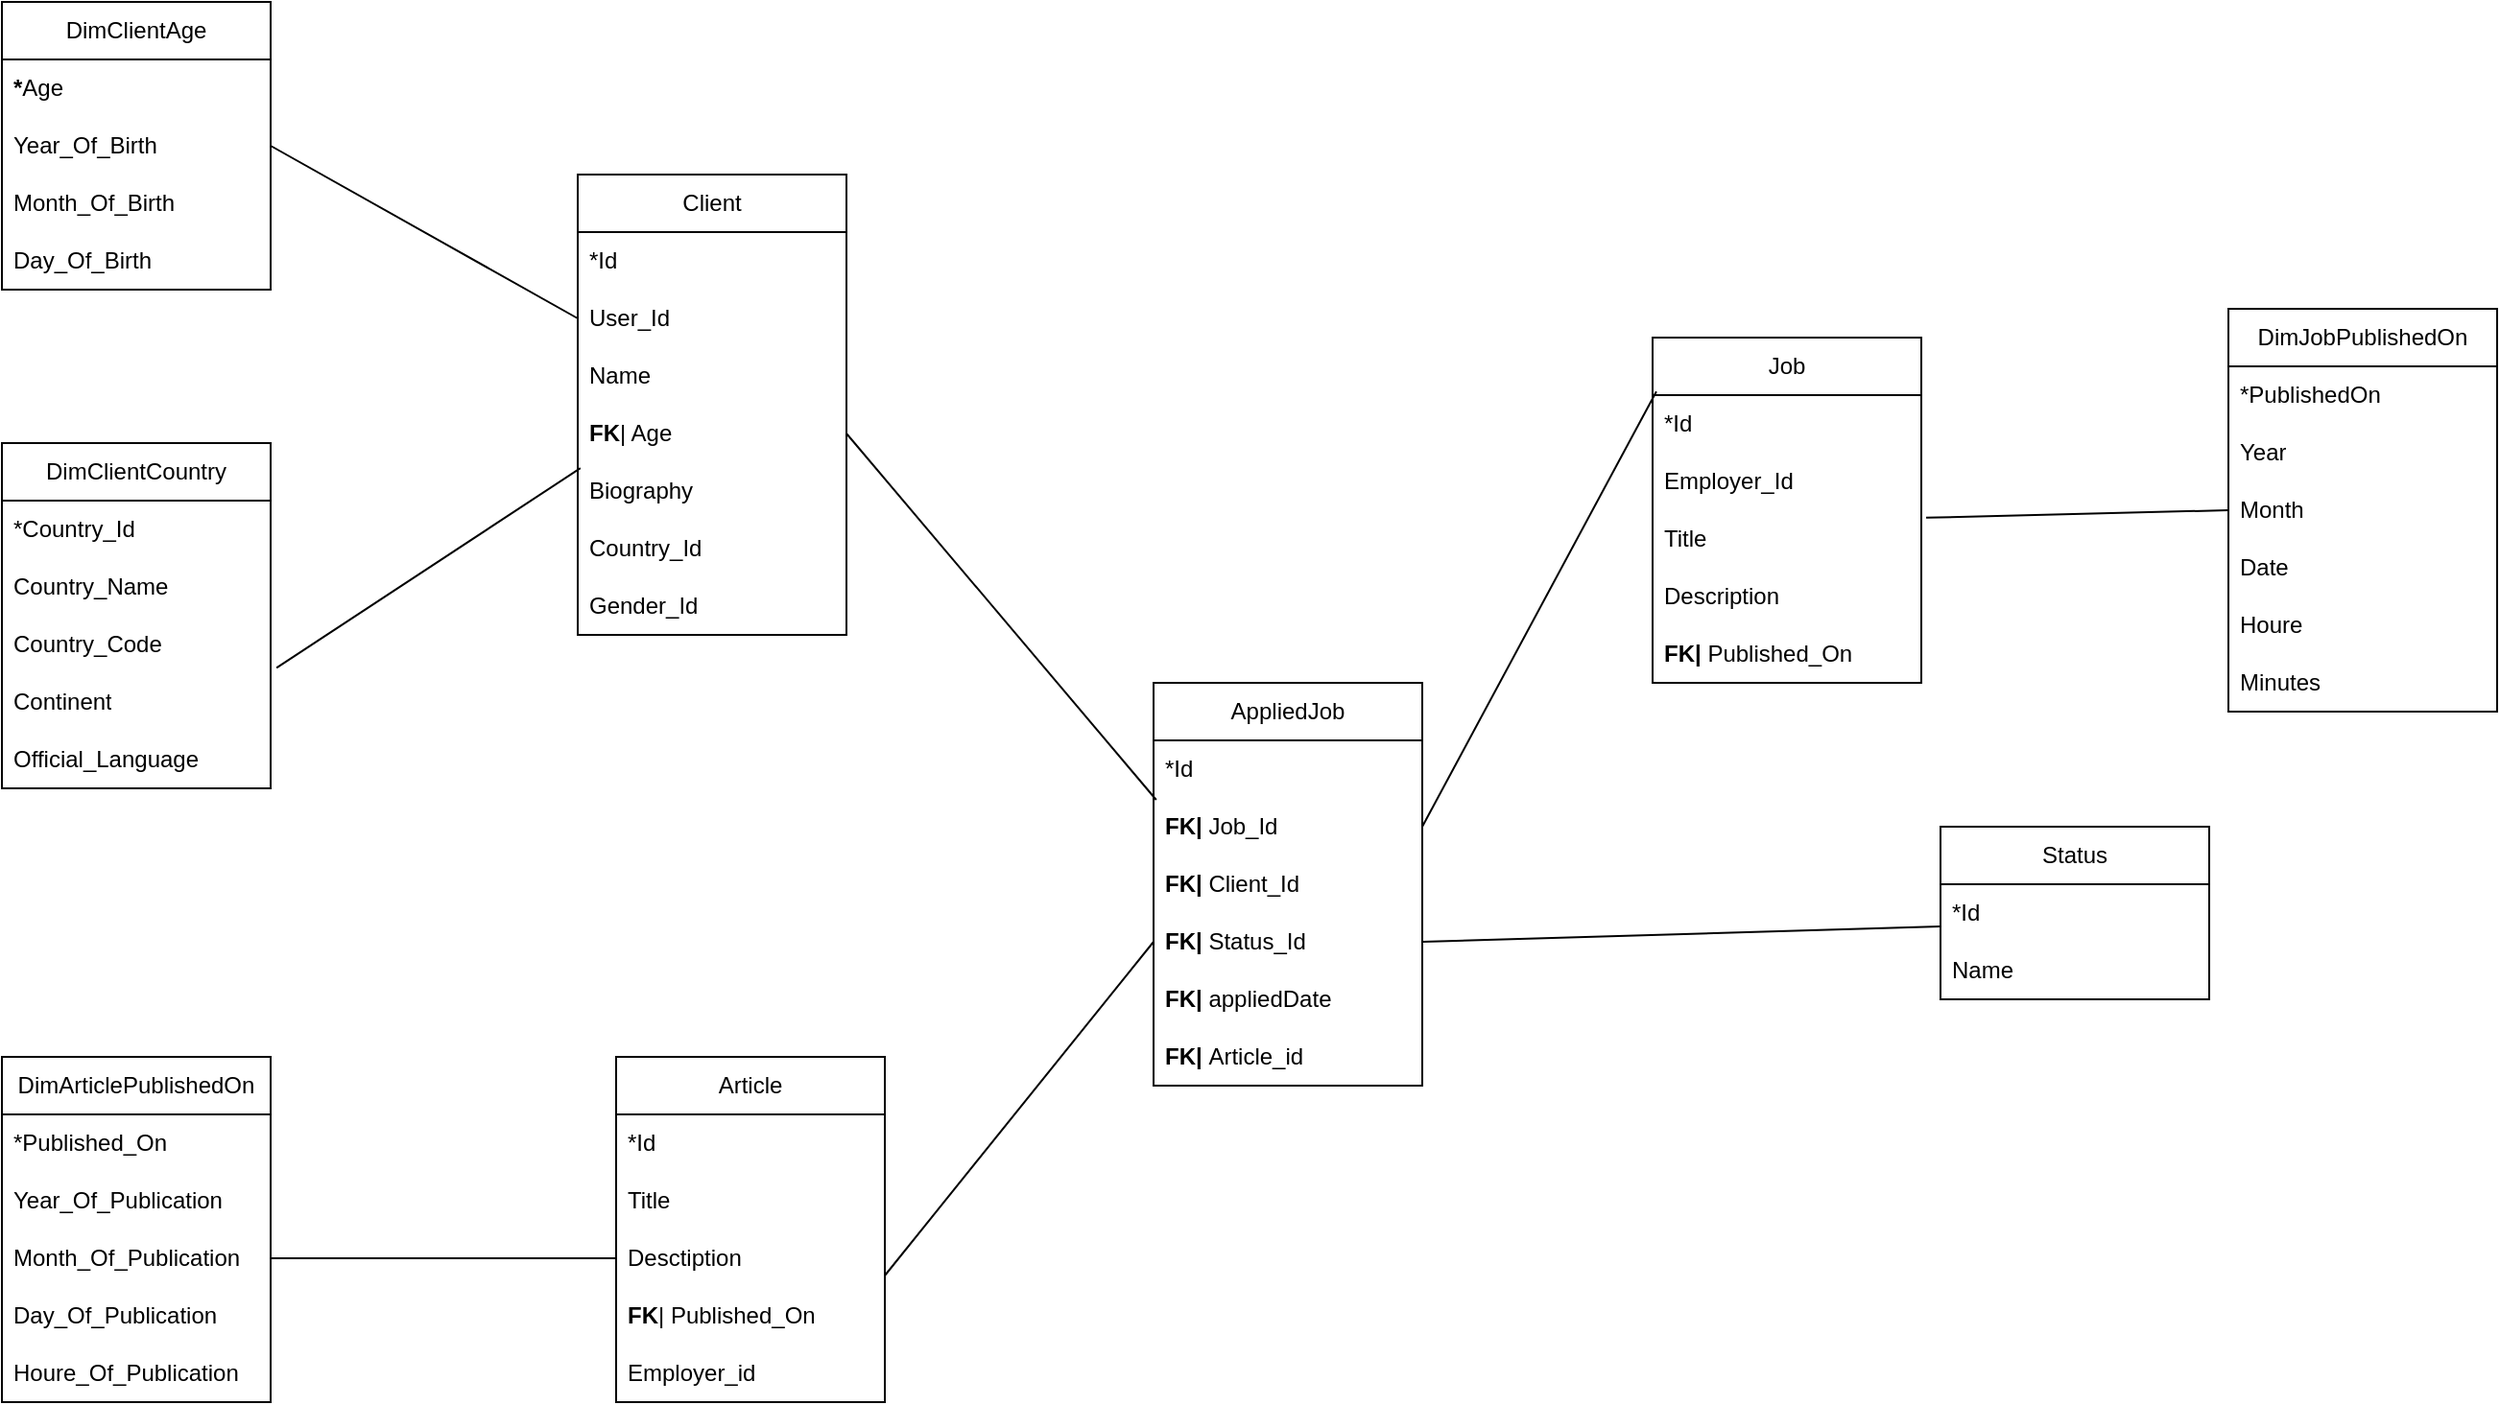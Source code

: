<mxfile version="20.6.0" type="google"><diagram id="MhaIpaHo-6HVQbxnafEU" name="Page-1"><mxGraphModel grid="1" page="1" gridSize="10" guides="1" tooltips="1" connect="1" arrows="1" fold="1" pageScale="1" pageWidth="850" pageHeight="1100" math="0" shadow="0"><root><mxCell id="0"/><mxCell id="1" parent="0"/><mxCell id="H1xz_JEwIUr79aXyfWcV-1" value="AppliedJob" style="swimlane;fontStyle=0;childLayout=stackLayout;horizontal=1;startSize=30;horizontalStack=0;resizeParent=1;resizeParentMax=0;resizeLast=0;collapsible=1;marginBottom=0;whiteSpace=wrap;html=1;" vertex="1" parent="1"><mxGeometry x="320" y="195" width="140" height="210" as="geometry"/></mxCell><mxCell id="H1xz_JEwIUr79aXyfWcV-2" value="*Id" style="text;strokeColor=none;fillColor=none;align=left;verticalAlign=middle;spacingLeft=4;spacingRight=4;overflow=hidden;points=[[0,0.5],[1,0.5]];portConstraint=eastwest;rotatable=0;whiteSpace=wrap;html=1;" vertex="1" parent="H1xz_JEwIUr79aXyfWcV-1"><mxGeometry y="30" width="140" height="30" as="geometry"/></mxCell><mxCell id="H1xz_JEwIUr79aXyfWcV-3" value="&lt;b&gt;FK|&lt;/b&gt; Job_Id" style="text;strokeColor=none;fillColor=none;align=left;verticalAlign=middle;spacingLeft=4;spacingRight=4;overflow=hidden;points=[[0,0.5],[1,0.5]];portConstraint=eastwest;rotatable=0;whiteSpace=wrap;html=1;" vertex="1" parent="H1xz_JEwIUr79aXyfWcV-1"><mxGeometry y="60" width="140" height="30" as="geometry"/></mxCell><mxCell id="H1xz_JEwIUr79aXyfWcV-4" value="&lt;b&gt;FK| &lt;/b&gt;Client_Id" style="text;strokeColor=none;fillColor=none;align=left;verticalAlign=middle;spacingLeft=4;spacingRight=4;overflow=hidden;points=[[0,0.5],[1,0.5]];portConstraint=eastwest;rotatable=0;whiteSpace=wrap;html=1;" vertex="1" parent="H1xz_JEwIUr79aXyfWcV-1"><mxGeometry y="90" width="140" height="30" as="geometry"/></mxCell><mxCell id="H1xz_JEwIUr79aXyfWcV-5" value="&lt;b&gt;FK| &lt;/b&gt;Status_Id" style="text;strokeColor=none;fillColor=none;align=left;verticalAlign=middle;spacingLeft=4;spacingRight=4;overflow=hidden;points=[[0,0.5],[1,0.5]];portConstraint=eastwest;rotatable=0;whiteSpace=wrap;html=1;" vertex="1" parent="H1xz_JEwIUr79aXyfWcV-1"><mxGeometry y="120" width="140" height="30" as="geometry"/></mxCell><mxCell id="H1xz_JEwIUr79aXyfWcV-6" value="&lt;b&gt;FK| &lt;/b&gt;appliedDate" style="text;strokeColor=none;fillColor=none;align=left;verticalAlign=middle;spacingLeft=4;spacingRight=4;overflow=hidden;points=[[0,0.5],[1,0.5]];portConstraint=eastwest;rotatable=0;whiteSpace=wrap;html=1;" vertex="1" parent="H1xz_JEwIUr79aXyfWcV-1"><mxGeometry y="150" width="140" height="30" as="geometry"/></mxCell><mxCell id="H1xz_JEwIUr79aXyfWcV-40" value="&lt;b&gt;FK| &lt;/b&gt;Article_id" style="text;strokeColor=none;fillColor=none;align=left;verticalAlign=middle;spacingLeft=4;spacingRight=4;overflow=hidden;points=[[0,0.5],[1,0.5]];portConstraint=eastwest;rotatable=0;whiteSpace=wrap;html=1;" vertex="1" parent="H1xz_JEwIUr79aXyfWcV-1"><mxGeometry y="180" width="140" height="30" as="geometry"/></mxCell><mxCell id="H1xz_JEwIUr79aXyfWcV-7" value="Job" style="swimlane;fontStyle=0;childLayout=stackLayout;horizontal=1;startSize=30;horizontalStack=0;resizeParent=1;resizeParentMax=0;resizeLast=0;collapsible=1;marginBottom=0;whiteSpace=wrap;html=1;" vertex="1" parent="1"><mxGeometry x="580" y="15" width="140" height="180" as="geometry"/></mxCell><mxCell id="H1xz_JEwIUr79aXyfWcV-8" value="*Id" style="text;strokeColor=none;fillColor=none;align=left;verticalAlign=middle;spacingLeft=4;spacingRight=4;overflow=hidden;points=[[0,0.5],[1,0.5]];portConstraint=eastwest;rotatable=0;whiteSpace=wrap;html=1;" vertex="1" parent="H1xz_JEwIUr79aXyfWcV-7"><mxGeometry y="30" width="140" height="30" as="geometry"/></mxCell><mxCell id="H1xz_JEwIUr79aXyfWcV-9" value="Employer_Id" style="text;strokeColor=none;fillColor=none;align=left;verticalAlign=middle;spacingLeft=4;spacingRight=4;overflow=hidden;points=[[0,0.5],[1,0.5]];portConstraint=eastwest;rotatable=0;whiteSpace=wrap;html=1;" vertex="1" parent="H1xz_JEwIUr79aXyfWcV-7"><mxGeometry y="60" width="140" height="30" as="geometry"/></mxCell><mxCell id="H1xz_JEwIUr79aXyfWcV-10" value="Title" style="text;strokeColor=none;fillColor=none;align=left;verticalAlign=middle;spacingLeft=4;spacingRight=4;overflow=hidden;points=[[0,0.5],[1,0.5]];portConstraint=eastwest;rotatable=0;whiteSpace=wrap;html=1;" vertex="1" parent="H1xz_JEwIUr79aXyfWcV-7"><mxGeometry y="90" width="140" height="30" as="geometry"/></mxCell><mxCell id="H1xz_JEwIUr79aXyfWcV-31" value="Description" style="text;strokeColor=none;fillColor=none;align=left;verticalAlign=middle;spacingLeft=4;spacingRight=4;overflow=hidden;points=[[0,0.5],[1,0.5]];portConstraint=eastwest;rotatable=0;whiteSpace=wrap;html=1;" vertex="1" parent="H1xz_JEwIUr79aXyfWcV-7"><mxGeometry y="120" width="140" height="30" as="geometry"/></mxCell><mxCell id="H1xz_JEwIUr79aXyfWcV-33" value="&lt;b&gt;FK|&lt;/b&gt; Published_On" style="text;strokeColor=none;fillColor=none;align=left;verticalAlign=middle;spacingLeft=4;spacingRight=4;overflow=hidden;points=[[0,0.5],[1,0.5]];portConstraint=eastwest;rotatable=0;whiteSpace=wrap;html=1;" vertex="1" parent="H1xz_JEwIUr79aXyfWcV-7"><mxGeometry y="150" width="140" height="30" as="geometry"/></mxCell><mxCell id="H1xz_JEwIUr79aXyfWcV-11" value="Client" style="swimlane;fontStyle=0;childLayout=stackLayout;horizontal=1;startSize=30;horizontalStack=0;resizeParent=1;resizeParentMax=0;resizeLast=0;collapsible=1;marginBottom=0;whiteSpace=wrap;html=1;" vertex="1" parent="1"><mxGeometry x="20" y="-70" width="140" height="240" as="geometry"/></mxCell><mxCell id="H1xz_JEwIUr79aXyfWcV-12" value="*Id" style="text;strokeColor=none;fillColor=none;align=left;verticalAlign=middle;spacingLeft=4;spacingRight=4;overflow=hidden;points=[[0,0.5],[1,0.5]];portConstraint=eastwest;rotatable=0;whiteSpace=wrap;html=1;" vertex="1" parent="H1xz_JEwIUr79aXyfWcV-11"><mxGeometry y="30" width="140" height="30" as="geometry"/></mxCell><mxCell id="H1xz_JEwIUr79aXyfWcV-13" value="User_Id" style="text;strokeColor=none;fillColor=none;align=left;verticalAlign=middle;spacingLeft=4;spacingRight=4;overflow=hidden;points=[[0,0.5],[1,0.5]];portConstraint=eastwest;rotatable=0;whiteSpace=wrap;html=1;" vertex="1" parent="H1xz_JEwIUr79aXyfWcV-11"><mxGeometry y="60" width="140" height="30" as="geometry"/></mxCell><mxCell id="H1xz_JEwIUr79aXyfWcV-23" value="Name" style="text;strokeColor=none;fillColor=none;align=left;verticalAlign=middle;spacingLeft=4;spacingRight=4;overflow=hidden;points=[[0,0.5],[1,0.5]];portConstraint=eastwest;rotatable=0;whiteSpace=wrap;html=1;" vertex="1" parent="H1xz_JEwIUr79aXyfWcV-11"><mxGeometry y="90" width="140" height="30" as="geometry"/></mxCell><mxCell id="H1xz_JEwIUr79aXyfWcV-24" value="&lt;b&gt;FK&lt;/b&gt;| Age" style="text;strokeColor=none;fillColor=none;align=left;verticalAlign=middle;spacingLeft=4;spacingRight=4;overflow=hidden;points=[[0,0.5],[1,0.5]];portConstraint=eastwest;rotatable=0;whiteSpace=wrap;html=1;" vertex="1" parent="H1xz_JEwIUr79aXyfWcV-11"><mxGeometry y="120" width="140" height="30" as="geometry"/></mxCell><mxCell id="H1xz_JEwIUr79aXyfWcV-25" value="Biography" style="text;strokeColor=none;fillColor=none;align=left;verticalAlign=middle;spacingLeft=4;spacingRight=4;overflow=hidden;points=[[0,0.5],[1,0.5]];portConstraint=eastwest;rotatable=0;whiteSpace=wrap;html=1;" vertex="1" parent="H1xz_JEwIUr79aXyfWcV-11"><mxGeometry y="150" width="140" height="30" as="geometry"/></mxCell><mxCell id="H1xz_JEwIUr79aXyfWcV-26" value="Country_Id" style="text;strokeColor=none;fillColor=none;align=left;verticalAlign=middle;spacingLeft=4;spacingRight=4;overflow=hidden;points=[[0,0.5],[1,0.5]];portConstraint=eastwest;rotatable=0;whiteSpace=wrap;html=1;" vertex="1" parent="H1xz_JEwIUr79aXyfWcV-11"><mxGeometry y="180" width="140" height="30" as="geometry"/></mxCell><mxCell id="H1xz_JEwIUr79aXyfWcV-14" value="Gender_Id" style="text;strokeColor=none;fillColor=none;align=left;verticalAlign=middle;spacingLeft=4;spacingRight=4;overflow=hidden;points=[[0,0.5],[1,0.5]];portConstraint=eastwest;rotatable=0;whiteSpace=wrap;html=1;" vertex="1" parent="H1xz_JEwIUr79aXyfWcV-11"><mxGeometry y="210" width="140" height="30" as="geometry"/></mxCell><mxCell id="H1xz_JEwIUr79aXyfWcV-15" value="Status" style="swimlane;fontStyle=0;childLayout=stackLayout;horizontal=1;startSize=30;horizontalStack=0;resizeParent=1;resizeParentMax=0;resizeLast=0;collapsible=1;marginBottom=0;whiteSpace=wrap;html=1;" vertex="1" parent="1"><mxGeometry x="730" y="270" width="140" height="90" as="geometry"/></mxCell><mxCell id="H1xz_JEwIUr79aXyfWcV-16" value="*Id" style="text;strokeColor=none;fillColor=none;align=left;verticalAlign=middle;spacingLeft=4;spacingRight=4;overflow=hidden;points=[[0,0.5],[1,0.5]];portConstraint=eastwest;rotatable=0;whiteSpace=wrap;html=1;" vertex="1" parent="H1xz_JEwIUr79aXyfWcV-15"><mxGeometry y="30" width="140" height="30" as="geometry"/></mxCell><mxCell id="H1xz_JEwIUr79aXyfWcV-17" value="Name" style="text;strokeColor=none;fillColor=none;align=left;verticalAlign=middle;spacingLeft=4;spacingRight=4;overflow=hidden;points=[[0,0.5],[1,0.5]];portConstraint=eastwest;rotatable=0;whiteSpace=wrap;html=1;" vertex="1" parent="H1xz_JEwIUr79aXyfWcV-15"><mxGeometry y="60" width="140" height="30" as="geometry"/></mxCell><mxCell id="H1xz_JEwIUr79aXyfWcV-34" value="" style="endArrow=none;html=1;rounded=0;exitX=1;exitY=0.5;exitDx=0;exitDy=0;entryX=0;entryY=0.733;entryDx=0;entryDy=0;entryPerimeter=0;" edge="1" parent="1" source="H1xz_JEwIUr79aXyfWcV-5" target="H1xz_JEwIUr79aXyfWcV-16"><mxGeometry width="50" height="50" relative="1" as="geometry"><mxPoint x="420" y="410" as="sourcePoint"/><mxPoint x="470" y="360" as="targetPoint"/></mxGeometry></mxCell><mxCell id="H1xz_JEwIUr79aXyfWcV-35" value="" style="endArrow=none;html=1;rounded=0;entryX=0.014;entryY=0.156;entryDx=0;entryDy=0;entryPerimeter=0;exitX=1;exitY=0.5;exitDx=0;exitDy=0;" edge="1" parent="1" source="H1xz_JEwIUr79aXyfWcV-3" target="H1xz_JEwIUr79aXyfWcV-7"><mxGeometry width="50" height="50" relative="1" as="geometry"><mxPoint x="420" y="410" as="sourcePoint"/><mxPoint x="470" y="360" as="targetPoint"/></mxGeometry></mxCell><mxCell id="H1xz_JEwIUr79aXyfWcV-37" value="" style="endArrow=none;html=1;rounded=0;entryX=0.01;entryY=1.033;entryDx=0;entryDy=0;entryPerimeter=0;exitX=1;exitY=0.5;exitDx=0;exitDy=0;" edge="1" parent="1" source="H1xz_JEwIUr79aXyfWcV-24" target="H1xz_JEwIUr79aXyfWcV-2"><mxGeometry width="50" height="50" relative="1" as="geometry"><mxPoint x="420" y="410" as="sourcePoint"/><mxPoint x="470" y="360" as="targetPoint"/></mxGeometry></mxCell><mxCell id="H1xz_JEwIUr79aXyfWcV-41" value="Article" style="swimlane;fontStyle=0;childLayout=stackLayout;horizontal=1;startSize=30;horizontalStack=0;resizeParent=1;resizeParentMax=0;resizeLast=0;collapsible=1;marginBottom=0;whiteSpace=wrap;html=1;" vertex="1" parent="1"><mxGeometry x="40" y="390" width="140" height="180" as="geometry"/></mxCell><mxCell id="H1xz_JEwIUr79aXyfWcV-42" value="*Id" style="text;strokeColor=none;fillColor=none;align=left;verticalAlign=middle;spacingLeft=4;spacingRight=4;overflow=hidden;points=[[0,0.5],[1,0.5]];portConstraint=eastwest;rotatable=0;whiteSpace=wrap;html=1;" vertex="1" parent="H1xz_JEwIUr79aXyfWcV-41"><mxGeometry y="30" width="140" height="30" as="geometry"/></mxCell><mxCell id="H1xz_JEwIUr79aXyfWcV-43" value="Title" style="text;strokeColor=none;fillColor=none;align=left;verticalAlign=middle;spacingLeft=4;spacingRight=4;overflow=hidden;points=[[0,0.5],[1,0.5]];portConstraint=eastwest;rotatable=0;whiteSpace=wrap;html=1;" vertex="1" parent="H1xz_JEwIUr79aXyfWcV-41"><mxGeometry y="60" width="140" height="30" as="geometry"/></mxCell><mxCell id="H1xz_JEwIUr79aXyfWcV-45" value="Desctiption" style="text;strokeColor=none;fillColor=none;align=left;verticalAlign=middle;spacingLeft=4;spacingRight=4;overflow=hidden;points=[[0,0.5],[1,0.5]];portConstraint=eastwest;rotatable=0;whiteSpace=wrap;html=1;" vertex="1" parent="H1xz_JEwIUr79aXyfWcV-41"><mxGeometry y="90" width="140" height="30" as="geometry"/></mxCell><mxCell id="H1xz_JEwIUr79aXyfWcV-44" value="&lt;b&gt;FK&lt;/b&gt;| Published_On" style="text;strokeColor=none;fillColor=none;align=left;verticalAlign=middle;spacingLeft=4;spacingRight=4;overflow=hidden;points=[[0,0.5],[1,0.5]];portConstraint=eastwest;rotatable=0;whiteSpace=wrap;html=1;" vertex="1" parent="H1xz_JEwIUr79aXyfWcV-41"><mxGeometry y="120" width="140" height="30" as="geometry"/></mxCell><mxCell id="H1xz_JEwIUr79aXyfWcV-46" value="Employer_id" style="text;strokeColor=none;fillColor=none;align=left;verticalAlign=middle;spacingLeft=4;spacingRight=4;overflow=hidden;points=[[0,0.5],[1,0.5]];portConstraint=eastwest;rotatable=0;whiteSpace=wrap;html=1;" vertex="1" parent="H1xz_JEwIUr79aXyfWcV-41"><mxGeometry y="150" width="140" height="30" as="geometry"/></mxCell><mxCell id="H1xz_JEwIUr79aXyfWcV-47" value="" style="endArrow=none;html=1;rounded=0;exitX=1;exitY=0.8;exitDx=0;exitDy=0;exitPerimeter=0;entryX=0;entryY=0.5;entryDx=0;entryDy=0;" edge="1" parent="1" source="H1xz_JEwIUr79aXyfWcV-45" target="H1xz_JEwIUr79aXyfWcV-5"><mxGeometry width="50" height="50" relative="1" as="geometry"><mxPoint x="400" y="340" as="sourcePoint"/><mxPoint x="450" y="290" as="targetPoint"/></mxGeometry></mxCell><mxCell id="H1xz_JEwIUr79aXyfWcV-48" value="DimJobPublishedOn" style="swimlane;fontStyle=0;childLayout=stackLayout;horizontal=1;startSize=30;horizontalStack=0;resizeParent=1;resizeParentMax=0;resizeLast=0;collapsible=1;marginBottom=0;whiteSpace=wrap;html=1;" vertex="1" parent="1"><mxGeometry x="880" width="140" height="210" as="geometry"/></mxCell><mxCell id="H1xz_JEwIUr79aXyfWcV-49" value="*PublishedOn" style="text;strokeColor=none;fillColor=none;align=left;verticalAlign=middle;spacingLeft=4;spacingRight=4;overflow=hidden;points=[[0,0.5],[1,0.5]];portConstraint=eastwest;rotatable=0;whiteSpace=wrap;html=1;" vertex="1" parent="H1xz_JEwIUr79aXyfWcV-48"><mxGeometry y="30" width="140" height="30" as="geometry"/></mxCell><mxCell id="H1xz_JEwIUr79aXyfWcV-50" value="Year" style="text;strokeColor=none;fillColor=none;align=left;verticalAlign=middle;spacingLeft=4;spacingRight=4;overflow=hidden;points=[[0,0.5],[1,0.5]];portConstraint=eastwest;rotatable=0;whiteSpace=wrap;html=1;" vertex="1" parent="H1xz_JEwIUr79aXyfWcV-48"><mxGeometry y="60" width="140" height="30" as="geometry"/></mxCell><mxCell id="H1xz_JEwIUr79aXyfWcV-52" value="Month" style="text;strokeColor=none;fillColor=none;align=left;verticalAlign=middle;spacingLeft=4;spacingRight=4;overflow=hidden;points=[[0,0.5],[1,0.5]];portConstraint=eastwest;rotatable=0;whiteSpace=wrap;html=1;" vertex="1" parent="H1xz_JEwIUr79aXyfWcV-48"><mxGeometry y="90" width="140" height="30" as="geometry"/></mxCell><mxCell id="H1xz_JEwIUr79aXyfWcV-51" value="Date" style="text;strokeColor=none;fillColor=none;align=left;verticalAlign=middle;spacingLeft=4;spacingRight=4;overflow=hidden;points=[[0,0.5],[1,0.5]];portConstraint=eastwest;rotatable=0;whiteSpace=wrap;html=1;" vertex="1" parent="H1xz_JEwIUr79aXyfWcV-48"><mxGeometry y="120" width="140" height="30" as="geometry"/></mxCell><mxCell id="H1xz_JEwIUr79aXyfWcV-53" value="Houre" style="text;strokeColor=none;fillColor=none;align=left;verticalAlign=middle;spacingLeft=4;spacingRight=4;overflow=hidden;points=[[0,0.5],[1,0.5]];portConstraint=eastwest;rotatable=0;whiteSpace=wrap;html=1;" vertex="1" parent="H1xz_JEwIUr79aXyfWcV-48"><mxGeometry y="150" width="140" height="30" as="geometry"/></mxCell><mxCell id="H1xz_JEwIUr79aXyfWcV-54" value="Minutes" style="text;strokeColor=none;fillColor=none;align=left;verticalAlign=middle;spacingLeft=4;spacingRight=4;overflow=hidden;points=[[0,0.5],[1,0.5]];portConstraint=eastwest;rotatable=0;whiteSpace=wrap;html=1;" vertex="1" parent="H1xz_JEwIUr79aXyfWcV-48"><mxGeometry y="180" width="140" height="30" as="geometry"/></mxCell><mxCell id="H1xz_JEwIUr79aXyfWcV-55" value="" style="endArrow=none;html=1;rounded=0;exitX=1.018;exitY=0.131;exitDx=0;exitDy=0;exitPerimeter=0;entryX=0;entryY=0.5;entryDx=0;entryDy=0;" edge="1" parent="1" source="H1xz_JEwIUr79aXyfWcV-10" target="H1xz_JEwIUr79aXyfWcV-52"><mxGeometry width="50" height="50" relative="1" as="geometry"><mxPoint x="710" y="260" as="sourcePoint"/><mxPoint x="760" y="210" as="targetPoint"/></mxGeometry></mxCell><mxCell id="H1xz_JEwIUr79aXyfWcV-56" value="DimClientAge" style="swimlane;fontStyle=0;childLayout=stackLayout;horizontal=1;startSize=30;horizontalStack=0;resizeParent=1;resizeParentMax=0;resizeLast=0;collapsible=1;marginBottom=0;whiteSpace=wrap;html=1;" vertex="1" parent="1"><mxGeometry x="-280" y="-160" width="140" height="150" as="geometry"/></mxCell><mxCell id="H1xz_JEwIUr79aXyfWcV-57" value="&lt;b&gt;*&lt;/b&gt;Age" style="text;strokeColor=none;fillColor=none;align=left;verticalAlign=middle;spacingLeft=4;spacingRight=4;overflow=hidden;points=[[0,0.5],[1,0.5]];portConstraint=eastwest;rotatable=0;whiteSpace=wrap;html=1;" vertex="1" parent="H1xz_JEwIUr79aXyfWcV-56"><mxGeometry y="30" width="140" height="30" as="geometry"/></mxCell><mxCell id="H1xz_JEwIUr79aXyfWcV-58" value="Year_Of_Birth" style="text;strokeColor=none;fillColor=none;align=left;verticalAlign=middle;spacingLeft=4;spacingRight=4;overflow=hidden;points=[[0,0.5],[1,0.5]];portConstraint=eastwest;rotatable=0;whiteSpace=wrap;html=1;" vertex="1" parent="H1xz_JEwIUr79aXyfWcV-56"><mxGeometry y="60" width="140" height="30" as="geometry"/></mxCell><mxCell id="H1xz_JEwIUr79aXyfWcV-61" value="Month_Of_Birth" style="text;strokeColor=none;fillColor=none;align=left;verticalAlign=middle;spacingLeft=4;spacingRight=4;overflow=hidden;points=[[0,0.5],[1,0.5]];portConstraint=eastwest;rotatable=0;whiteSpace=wrap;html=1;" vertex="1" parent="H1xz_JEwIUr79aXyfWcV-56"><mxGeometry y="90" width="140" height="30" as="geometry"/></mxCell><mxCell id="H1xz_JEwIUr79aXyfWcV-59" value="Day_Of_Birth" style="text;strokeColor=none;fillColor=none;align=left;verticalAlign=middle;spacingLeft=4;spacingRight=4;overflow=hidden;points=[[0,0.5],[1,0.5]];portConstraint=eastwest;rotatable=0;whiteSpace=wrap;html=1;" vertex="1" parent="H1xz_JEwIUr79aXyfWcV-56"><mxGeometry y="120" width="140" height="30" as="geometry"/></mxCell><mxCell id="H1xz_JEwIUr79aXyfWcV-62" value="" style="endArrow=none;html=1;rounded=0;exitX=1;exitY=0.5;exitDx=0;exitDy=0;entryX=0;entryY=0.5;entryDx=0;entryDy=0;" edge="1" parent="1" source="H1xz_JEwIUr79aXyfWcV-58" target="H1xz_JEwIUr79aXyfWcV-13"><mxGeometry width="50" height="50" relative="1" as="geometry"><mxPoint x="10" y="260" as="sourcePoint"/><mxPoint x="60" y="210" as="targetPoint"/></mxGeometry></mxCell><mxCell id="H1xz_JEwIUr79aXyfWcV-63" value="DimArticlePublishedOn" style="swimlane;fontStyle=0;childLayout=stackLayout;horizontal=1;startSize=30;horizontalStack=0;resizeParent=1;resizeParentMax=0;resizeLast=0;collapsible=1;marginBottom=0;whiteSpace=wrap;html=1;" vertex="1" parent="1"><mxGeometry x="-280" y="390" width="140" height="180" as="geometry"/></mxCell><mxCell id="H1xz_JEwIUr79aXyfWcV-64" value="*Published_On" style="text;strokeColor=none;fillColor=none;align=left;verticalAlign=middle;spacingLeft=4;spacingRight=4;overflow=hidden;points=[[0,0.5],[1,0.5]];portConstraint=eastwest;rotatable=0;whiteSpace=wrap;html=1;" vertex="1" parent="H1xz_JEwIUr79aXyfWcV-63"><mxGeometry y="30" width="140" height="30" as="geometry"/></mxCell><mxCell id="H1xz_JEwIUr79aXyfWcV-65" value="Year_Of_Publication" style="text;strokeColor=none;fillColor=none;align=left;verticalAlign=middle;spacingLeft=4;spacingRight=4;overflow=hidden;points=[[0,0.5],[1,0.5]];portConstraint=eastwest;rotatable=0;whiteSpace=wrap;html=1;" vertex="1" parent="H1xz_JEwIUr79aXyfWcV-63"><mxGeometry y="60" width="140" height="30" as="geometry"/></mxCell><mxCell id="H1xz_JEwIUr79aXyfWcV-66" value="Month_Of_Publication" style="text;strokeColor=none;fillColor=none;align=left;verticalAlign=middle;spacingLeft=4;spacingRight=4;overflow=hidden;points=[[0,0.5],[1,0.5]];portConstraint=eastwest;rotatable=0;whiteSpace=wrap;html=1;" vertex="1" parent="H1xz_JEwIUr79aXyfWcV-63"><mxGeometry y="90" width="140" height="30" as="geometry"/></mxCell><mxCell id="H1xz_JEwIUr79aXyfWcV-68" value="Day_Of_Publication" style="text;strokeColor=none;fillColor=none;align=left;verticalAlign=middle;spacingLeft=4;spacingRight=4;overflow=hidden;points=[[0,0.5],[1,0.5]];portConstraint=eastwest;rotatable=0;whiteSpace=wrap;html=1;" vertex="1" parent="H1xz_JEwIUr79aXyfWcV-63"><mxGeometry y="120" width="140" height="30" as="geometry"/></mxCell><mxCell id="H1xz_JEwIUr79aXyfWcV-69" value="Houre_Of_Publication" style="text;strokeColor=none;fillColor=none;align=left;verticalAlign=middle;spacingLeft=4;spacingRight=4;overflow=hidden;points=[[0,0.5],[1,0.5]];portConstraint=eastwest;rotatable=0;whiteSpace=wrap;html=1;" vertex="1" parent="H1xz_JEwIUr79aXyfWcV-63"><mxGeometry y="150" width="140" height="30" as="geometry"/></mxCell><mxCell id="H1xz_JEwIUr79aXyfWcV-70" value="" style="endArrow=none;html=1;rounded=0;exitX=1;exitY=0.5;exitDx=0;exitDy=0;entryX=0;entryY=0.5;entryDx=0;entryDy=0;" edge="1" parent="1" source="H1xz_JEwIUr79aXyfWcV-66" target="H1xz_JEwIUr79aXyfWcV-45"><mxGeometry width="50" height="50" relative="1" as="geometry"><mxPoint x="-140" y="450" as="sourcePoint"/><mxPoint x="-90" y="400" as="targetPoint"/></mxGeometry></mxCell><mxCell id="H1xz_JEwIUr79aXyfWcV-71" value="DimClientCountry" style="swimlane;fontStyle=0;childLayout=stackLayout;horizontal=1;startSize=30;horizontalStack=0;resizeParent=1;resizeParentMax=0;resizeLast=0;collapsible=1;marginBottom=0;whiteSpace=wrap;html=1;" vertex="1" parent="1"><mxGeometry x="-280" y="70" width="140" height="180" as="geometry"/></mxCell><mxCell id="H1xz_JEwIUr79aXyfWcV-72" value="*Country_Id" style="text;strokeColor=none;fillColor=none;align=left;verticalAlign=middle;spacingLeft=4;spacingRight=4;overflow=hidden;points=[[0,0.5],[1,0.5]];portConstraint=eastwest;rotatable=0;whiteSpace=wrap;html=1;" vertex="1" parent="H1xz_JEwIUr79aXyfWcV-71"><mxGeometry y="30" width="140" height="30" as="geometry"/></mxCell><mxCell id="H1xz_JEwIUr79aXyfWcV-73" value="Country_Name" style="text;strokeColor=none;fillColor=none;align=left;verticalAlign=middle;spacingLeft=4;spacingRight=4;overflow=hidden;points=[[0,0.5],[1,0.5]];portConstraint=eastwest;rotatable=0;whiteSpace=wrap;html=1;" vertex="1" parent="H1xz_JEwIUr79aXyfWcV-71"><mxGeometry y="60" width="140" height="30" as="geometry"/></mxCell><mxCell id="H1xz_JEwIUr79aXyfWcV-74" value="Country_Code" style="text;strokeColor=none;fillColor=none;align=left;verticalAlign=middle;spacingLeft=4;spacingRight=4;overflow=hidden;points=[[0,0.5],[1,0.5]];portConstraint=eastwest;rotatable=0;whiteSpace=wrap;html=1;" vertex="1" parent="H1xz_JEwIUr79aXyfWcV-71"><mxGeometry y="90" width="140" height="30" as="geometry"/></mxCell><mxCell id="H1xz_JEwIUr79aXyfWcV-75" value="Continent" style="text;strokeColor=none;fillColor=none;align=left;verticalAlign=middle;spacingLeft=4;spacingRight=4;overflow=hidden;points=[[0,0.5],[1,0.5]];portConstraint=eastwest;rotatable=0;whiteSpace=wrap;html=1;" vertex="1" parent="H1xz_JEwIUr79aXyfWcV-71"><mxGeometry y="120" width="140" height="30" as="geometry"/></mxCell><mxCell id="H1xz_JEwIUr79aXyfWcV-76" value="Official_Language" style="text;strokeColor=none;fillColor=none;align=left;verticalAlign=middle;spacingLeft=4;spacingRight=4;overflow=hidden;points=[[0,0.5],[1,0.5]];portConstraint=eastwest;rotatable=0;whiteSpace=wrap;html=1;" vertex="1" parent="H1xz_JEwIUr79aXyfWcV-71"><mxGeometry y="150" width="140" height="30" as="geometry"/></mxCell><mxCell id="H1xz_JEwIUr79aXyfWcV-77" value="" style="endArrow=none;html=1;rounded=0;entryX=0.01;entryY=0.102;entryDx=0;entryDy=0;entryPerimeter=0;exitX=1.022;exitY=0.906;exitDx=0;exitDy=0;exitPerimeter=0;" edge="1" parent="1" source="H1xz_JEwIUr79aXyfWcV-74" target="H1xz_JEwIUr79aXyfWcV-25"><mxGeometry width="50" height="50" relative="1" as="geometry"><mxPoint x="-120" y="240" as="sourcePoint"/><mxPoint x="-180" y="210" as="targetPoint"/></mxGeometry></mxCell></root></mxGraphModel></diagram></mxfile>